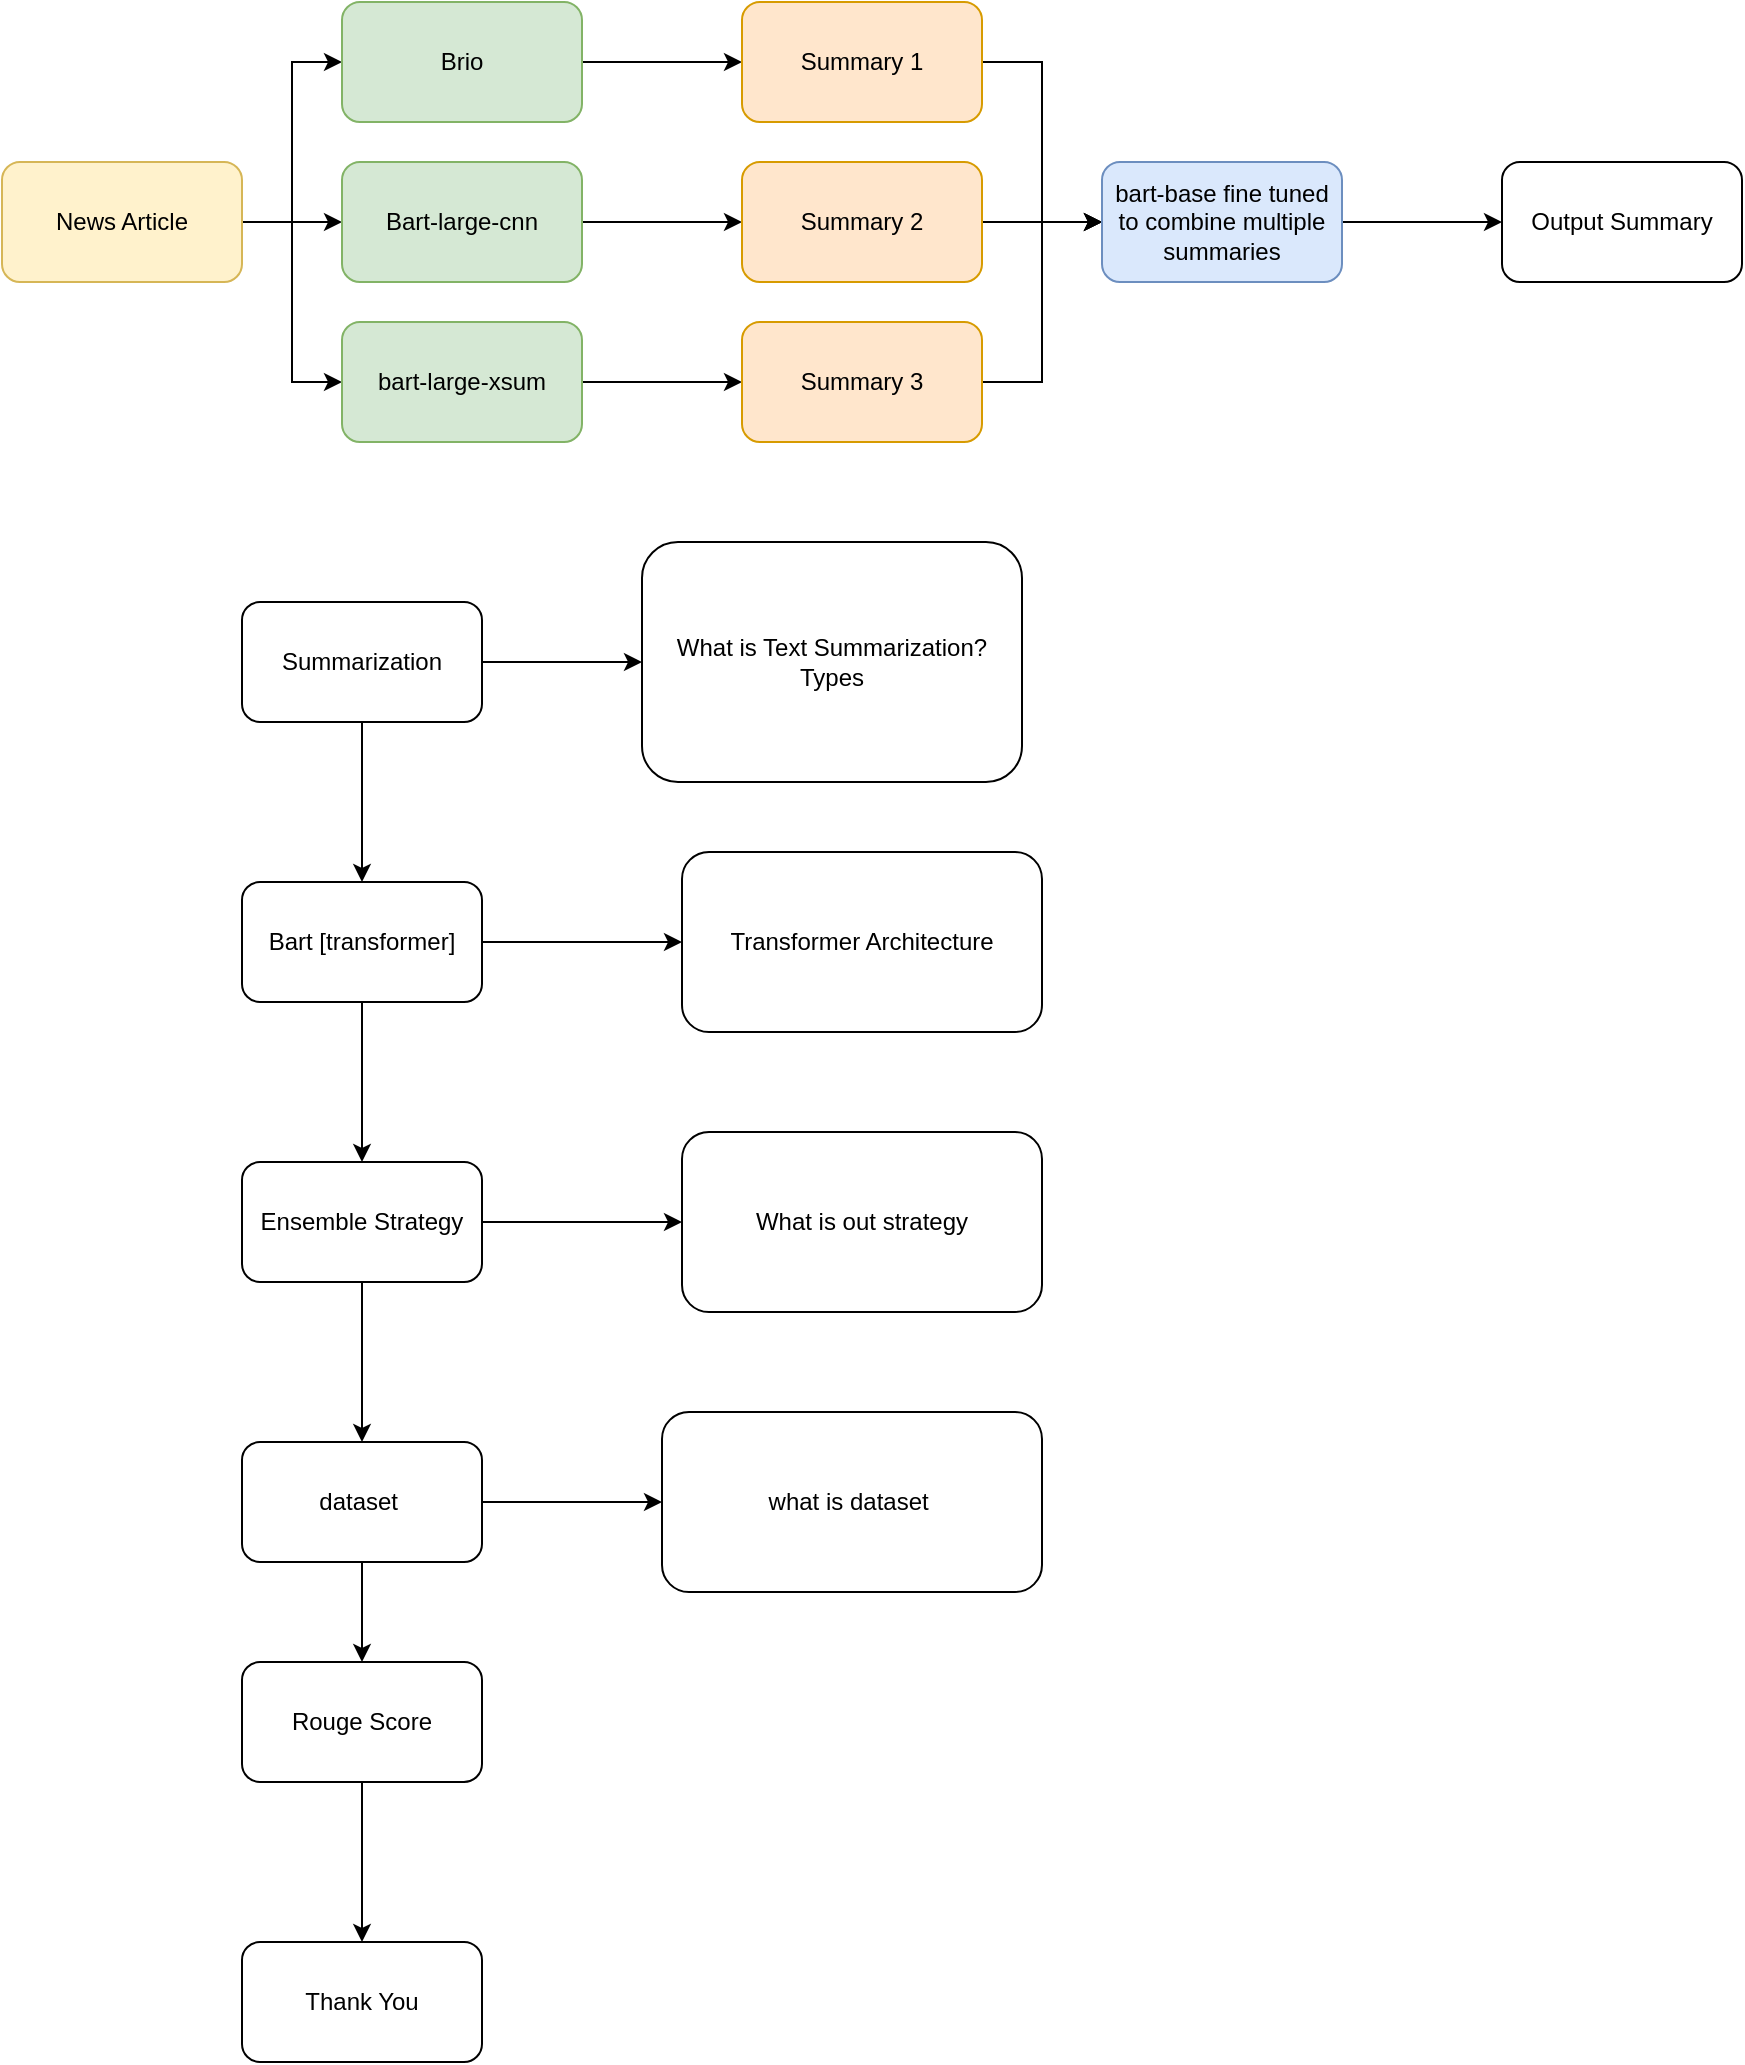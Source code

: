 <mxfile version="20.8.23" type="github">
  <diagram id="3fcNTluUaCTW739Oj0GR" name="Page-1">
    <mxGraphModel dx="1418" dy="723" grid="1" gridSize="10" guides="1" tooltips="1" connect="1" arrows="1" fold="1" page="1" pageScale="1" pageWidth="850" pageHeight="1100" math="0" shadow="0">
      <root>
        <mxCell id="0" />
        <mxCell id="1" parent="0" />
        <mxCell id="OrARHfNgyybYVU7vyAug-6" style="edgeStyle=orthogonalEdgeStyle;rounded=0;orthogonalLoop=1;jettySize=auto;html=1;exitX=1;exitY=0.5;exitDx=0;exitDy=0;entryX=0;entryY=0.5;entryDx=0;entryDy=0;" edge="1" parent="1" source="OrARHfNgyybYVU7vyAug-1" target="OrARHfNgyybYVU7vyAug-4">
          <mxGeometry relative="1" as="geometry" />
        </mxCell>
        <mxCell id="OrARHfNgyybYVU7vyAug-10" style="edgeStyle=orthogonalEdgeStyle;rounded=0;orthogonalLoop=1;jettySize=auto;html=1;exitX=1;exitY=0.5;exitDx=0;exitDy=0;entryX=0;entryY=0.5;entryDx=0;entryDy=0;" edge="1" parent="1" source="OrARHfNgyybYVU7vyAug-1" target="OrARHfNgyybYVU7vyAug-7">
          <mxGeometry relative="1" as="geometry" />
        </mxCell>
        <mxCell id="OrARHfNgyybYVU7vyAug-11" style="edgeStyle=orthogonalEdgeStyle;rounded=0;orthogonalLoop=1;jettySize=auto;html=1;exitX=1;exitY=0.5;exitDx=0;exitDy=0;entryX=0;entryY=0.5;entryDx=0;entryDy=0;" edge="1" parent="1" source="OrARHfNgyybYVU7vyAug-1" target="OrARHfNgyybYVU7vyAug-9">
          <mxGeometry relative="1" as="geometry" />
        </mxCell>
        <mxCell id="OrARHfNgyybYVU7vyAug-1" value="News Article" style="rounded=1;whiteSpace=wrap;html=1;fillColor=#fff2cc;strokeColor=#d6b656;" vertex="1" parent="1">
          <mxGeometry x="130" y="220" width="120" height="60" as="geometry" />
        </mxCell>
        <mxCell id="OrARHfNgyybYVU7vyAug-13" value="" style="edgeStyle=orthogonalEdgeStyle;rounded=0;orthogonalLoop=1;jettySize=auto;html=1;" edge="1" parent="1" source="OrARHfNgyybYVU7vyAug-4" target="OrARHfNgyybYVU7vyAug-12">
          <mxGeometry relative="1" as="geometry" />
        </mxCell>
        <mxCell id="OrARHfNgyybYVU7vyAug-4" value="Brio" style="rounded=1;whiteSpace=wrap;html=1;fillColor=#d5e8d4;strokeColor=#82b366;" vertex="1" parent="1">
          <mxGeometry x="300" y="140" width="120" height="60" as="geometry" />
        </mxCell>
        <mxCell id="OrARHfNgyybYVU7vyAug-15" value="" style="edgeStyle=orthogonalEdgeStyle;rounded=0;orthogonalLoop=1;jettySize=auto;html=1;" edge="1" parent="1" source="OrARHfNgyybYVU7vyAug-7" target="OrARHfNgyybYVU7vyAug-14">
          <mxGeometry relative="1" as="geometry" />
        </mxCell>
        <mxCell id="OrARHfNgyybYVU7vyAug-7" value="Bart-large-cnn" style="rounded=1;whiteSpace=wrap;html=1;fillColor=#d5e8d4;strokeColor=#82b366;" vertex="1" parent="1">
          <mxGeometry x="300" y="220" width="120" height="60" as="geometry" />
        </mxCell>
        <mxCell id="OrARHfNgyybYVU7vyAug-18" value="" style="edgeStyle=orthogonalEdgeStyle;rounded=0;orthogonalLoop=1;jettySize=auto;html=1;" edge="1" parent="1" source="OrARHfNgyybYVU7vyAug-9" target="OrARHfNgyybYVU7vyAug-17">
          <mxGeometry relative="1" as="geometry" />
        </mxCell>
        <mxCell id="OrARHfNgyybYVU7vyAug-9" value="bart-large-xsum" style="rounded=1;whiteSpace=wrap;html=1;fillColor=#d5e8d4;strokeColor=#82b366;" vertex="1" parent="1">
          <mxGeometry x="300" y="300" width="120" height="60" as="geometry" />
        </mxCell>
        <mxCell id="OrARHfNgyybYVU7vyAug-20" style="edgeStyle=orthogonalEdgeStyle;rounded=0;orthogonalLoop=1;jettySize=auto;html=1;exitX=1;exitY=0.5;exitDx=0;exitDy=0;entryX=0;entryY=0.5;entryDx=0;entryDy=0;" edge="1" parent="1" source="OrARHfNgyybYVU7vyAug-12" target="OrARHfNgyybYVU7vyAug-19">
          <mxGeometry relative="1" as="geometry" />
        </mxCell>
        <mxCell id="OrARHfNgyybYVU7vyAug-12" value="Summary 1" style="whiteSpace=wrap;html=1;rounded=1;fillColor=#ffe6cc;strokeColor=#d79b00;" vertex="1" parent="1">
          <mxGeometry x="500" y="140" width="120" height="60" as="geometry" />
        </mxCell>
        <mxCell id="OrARHfNgyybYVU7vyAug-21" style="edgeStyle=orthogonalEdgeStyle;rounded=0;orthogonalLoop=1;jettySize=auto;html=1;exitX=1;exitY=0.5;exitDx=0;exitDy=0;entryX=0;entryY=0.5;entryDx=0;entryDy=0;" edge="1" parent="1" source="OrARHfNgyybYVU7vyAug-14" target="OrARHfNgyybYVU7vyAug-19">
          <mxGeometry relative="1" as="geometry" />
        </mxCell>
        <mxCell id="OrARHfNgyybYVU7vyAug-14" value="Summary 2" style="whiteSpace=wrap;html=1;rounded=1;fillColor=#ffe6cc;strokeColor=#d79b00;" vertex="1" parent="1">
          <mxGeometry x="500" y="220" width="120" height="60" as="geometry" />
        </mxCell>
        <mxCell id="OrARHfNgyybYVU7vyAug-22" style="edgeStyle=orthogonalEdgeStyle;rounded=0;orthogonalLoop=1;jettySize=auto;html=1;exitX=1;exitY=0.5;exitDx=0;exitDy=0;entryX=0;entryY=0.5;entryDx=0;entryDy=0;" edge="1" parent="1" source="OrARHfNgyybYVU7vyAug-17" target="OrARHfNgyybYVU7vyAug-19">
          <mxGeometry relative="1" as="geometry" />
        </mxCell>
        <mxCell id="OrARHfNgyybYVU7vyAug-17" value="Summary 3" style="whiteSpace=wrap;html=1;rounded=1;fillColor=#ffe6cc;strokeColor=#d79b00;" vertex="1" parent="1">
          <mxGeometry x="500" y="300" width="120" height="60" as="geometry" />
        </mxCell>
        <mxCell id="OrARHfNgyybYVU7vyAug-24" value="" style="edgeStyle=orthogonalEdgeStyle;rounded=0;orthogonalLoop=1;jettySize=auto;html=1;" edge="1" parent="1" source="OrARHfNgyybYVU7vyAug-19" target="OrARHfNgyybYVU7vyAug-23">
          <mxGeometry relative="1" as="geometry" />
        </mxCell>
        <mxCell id="OrARHfNgyybYVU7vyAug-19" value="bart-base fine tuned to combine multiple summaries" style="rounded=1;whiteSpace=wrap;html=1;fillColor=#dae8fc;strokeColor=#6c8ebf;" vertex="1" parent="1">
          <mxGeometry x="680" y="220" width="120" height="60" as="geometry" />
        </mxCell>
        <mxCell id="OrARHfNgyybYVU7vyAug-23" value="Output Summary" style="whiteSpace=wrap;html=1;rounded=1;" vertex="1" parent="1">
          <mxGeometry x="880" y="220" width="120" height="60" as="geometry" />
        </mxCell>
        <mxCell id="OrARHfNgyybYVU7vyAug-27" value="" style="edgeStyle=orthogonalEdgeStyle;rounded=0;orthogonalLoop=1;jettySize=auto;html=1;" edge="1" parent="1" source="OrARHfNgyybYVU7vyAug-25" target="OrARHfNgyybYVU7vyAug-26">
          <mxGeometry relative="1" as="geometry" />
        </mxCell>
        <mxCell id="OrARHfNgyybYVU7vyAug-35" value="" style="edgeStyle=orthogonalEdgeStyle;rounded=0;orthogonalLoop=1;jettySize=auto;html=1;" edge="1" parent="1" source="OrARHfNgyybYVU7vyAug-25" target="OrARHfNgyybYVU7vyAug-34">
          <mxGeometry relative="1" as="geometry" />
        </mxCell>
        <mxCell id="OrARHfNgyybYVU7vyAug-25" value="Summarization" style="rounded=1;whiteSpace=wrap;html=1;" vertex="1" parent="1">
          <mxGeometry x="250" y="440" width="120" height="60" as="geometry" />
        </mxCell>
        <mxCell id="OrARHfNgyybYVU7vyAug-30" value="" style="edgeStyle=orthogonalEdgeStyle;rounded=0;orthogonalLoop=1;jettySize=auto;html=1;" edge="1" parent="1" source="OrARHfNgyybYVU7vyAug-26" target="OrARHfNgyybYVU7vyAug-29">
          <mxGeometry relative="1" as="geometry" />
        </mxCell>
        <mxCell id="OrARHfNgyybYVU7vyAug-37" value="" style="edgeStyle=orthogonalEdgeStyle;rounded=0;orthogonalLoop=1;jettySize=auto;html=1;" edge="1" parent="1" source="OrARHfNgyybYVU7vyAug-26" target="OrARHfNgyybYVU7vyAug-36">
          <mxGeometry relative="1" as="geometry" />
        </mxCell>
        <mxCell id="OrARHfNgyybYVU7vyAug-26" value="Bart [transformer]" style="whiteSpace=wrap;html=1;rounded=1;" vertex="1" parent="1">
          <mxGeometry x="250" y="580" width="120" height="60" as="geometry" />
        </mxCell>
        <mxCell id="OrARHfNgyybYVU7vyAug-32" value="" style="edgeStyle=orthogonalEdgeStyle;rounded=0;orthogonalLoop=1;jettySize=auto;html=1;" edge="1" parent="1" source="OrARHfNgyybYVU7vyAug-29" target="OrARHfNgyybYVU7vyAug-31">
          <mxGeometry relative="1" as="geometry" />
        </mxCell>
        <mxCell id="OrARHfNgyybYVU7vyAug-39" value="" style="edgeStyle=orthogonalEdgeStyle;rounded=0;orthogonalLoop=1;jettySize=auto;html=1;" edge="1" parent="1" source="OrARHfNgyybYVU7vyAug-29" target="OrARHfNgyybYVU7vyAug-38">
          <mxGeometry relative="1" as="geometry" />
        </mxCell>
        <mxCell id="OrARHfNgyybYVU7vyAug-29" value="Ensemble Strategy" style="whiteSpace=wrap;html=1;rounded=1;" vertex="1" parent="1">
          <mxGeometry x="250" y="720" width="120" height="60" as="geometry" />
        </mxCell>
        <mxCell id="OrARHfNgyybYVU7vyAug-41" value="" style="edgeStyle=orthogonalEdgeStyle;rounded=0;orthogonalLoop=1;jettySize=auto;html=1;" edge="1" parent="1" source="OrARHfNgyybYVU7vyAug-31" target="OrARHfNgyybYVU7vyAug-40">
          <mxGeometry relative="1" as="geometry" />
        </mxCell>
        <mxCell id="OrARHfNgyybYVU7vyAug-42" value="" style="edgeStyle=orthogonalEdgeStyle;rounded=0;orthogonalLoop=1;jettySize=auto;html=1;" edge="1" parent="1" source="OrARHfNgyybYVU7vyAug-31" target="OrARHfNgyybYVU7vyAug-33">
          <mxGeometry relative="1" as="geometry" />
        </mxCell>
        <mxCell id="OrARHfNgyybYVU7vyAug-31" value="dataset&amp;nbsp;" style="whiteSpace=wrap;html=1;rounded=1;" vertex="1" parent="1">
          <mxGeometry x="250" y="860" width="120" height="60" as="geometry" />
        </mxCell>
        <mxCell id="OrARHfNgyybYVU7vyAug-44" value="" style="edgeStyle=orthogonalEdgeStyle;rounded=0;orthogonalLoop=1;jettySize=auto;html=1;" edge="1" parent="1" source="OrARHfNgyybYVU7vyAug-33" target="OrARHfNgyybYVU7vyAug-43">
          <mxGeometry relative="1" as="geometry" />
        </mxCell>
        <mxCell id="OrARHfNgyybYVU7vyAug-33" value="Rouge Score" style="whiteSpace=wrap;html=1;rounded=1;" vertex="1" parent="1">
          <mxGeometry x="250" y="970" width="120" height="60" as="geometry" />
        </mxCell>
        <mxCell id="OrARHfNgyybYVU7vyAug-34" value="What is Text Summarization? Types" style="whiteSpace=wrap;html=1;rounded=1;" vertex="1" parent="1">
          <mxGeometry x="450" y="410" width="190" height="120" as="geometry" />
        </mxCell>
        <mxCell id="OrARHfNgyybYVU7vyAug-36" value="Transformer Architecture" style="whiteSpace=wrap;html=1;rounded=1;" vertex="1" parent="1">
          <mxGeometry x="470" y="565" width="180" height="90" as="geometry" />
        </mxCell>
        <mxCell id="OrARHfNgyybYVU7vyAug-38" value="What is out strategy" style="whiteSpace=wrap;html=1;rounded=1;" vertex="1" parent="1">
          <mxGeometry x="470" y="705" width="180" height="90" as="geometry" />
        </mxCell>
        <mxCell id="OrARHfNgyybYVU7vyAug-40" value="what is dataset&amp;nbsp;" style="whiteSpace=wrap;html=1;rounded=1;" vertex="1" parent="1">
          <mxGeometry x="460" y="845" width="190" height="90" as="geometry" />
        </mxCell>
        <mxCell id="OrARHfNgyybYVU7vyAug-43" value="Thank You" style="whiteSpace=wrap;html=1;rounded=1;" vertex="1" parent="1">
          <mxGeometry x="250" y="1110" width="120" height="60" as="geometry" />
        </mxCell>
      </root>
    </mxGraphModel>
  </diagram>
</mxfile>
